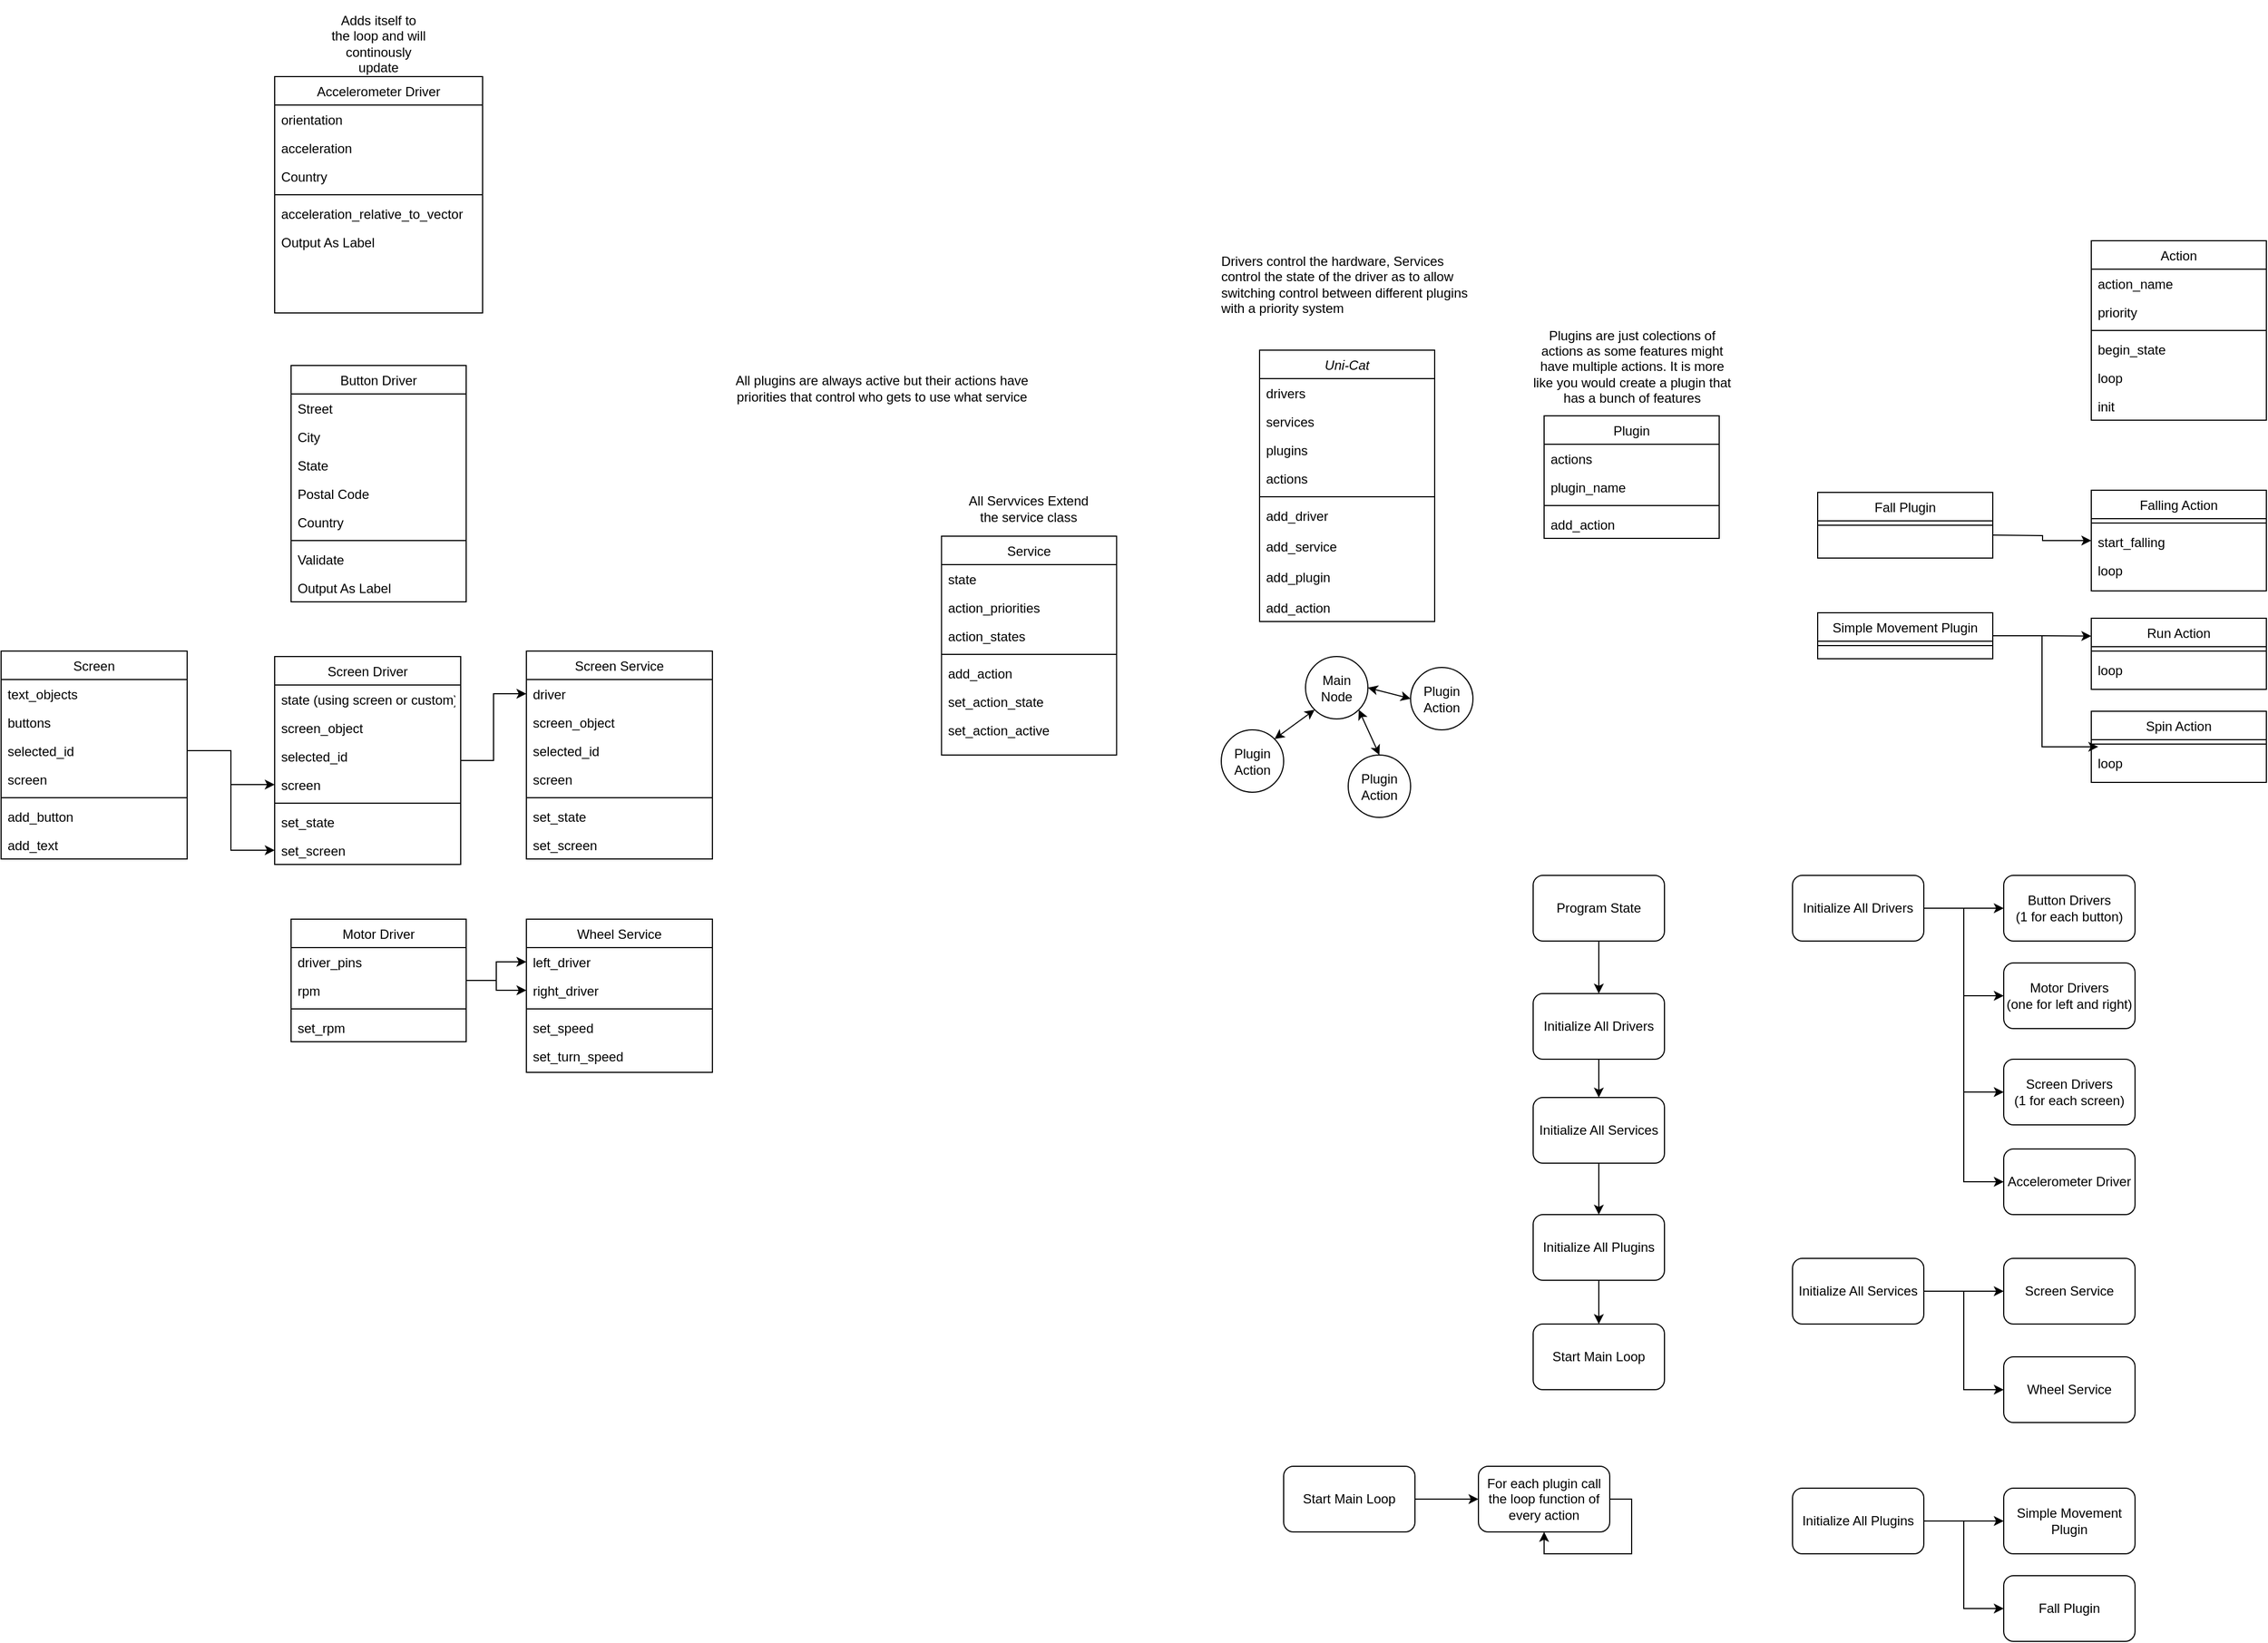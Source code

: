 <mxfile version="26.0.16">
  <diagram id="C5RBs43oDa-KdzZeNtuy" name="Page-1">
    <mxGraphModel dx="2567" dy="1709" grid="1" gridSize="10" guides="1" tooltips="1" connect="1" arrows="1" fold="1" page="1" pageScale="1" pageWidth="827" pageHeight="1169" math="0" shadow="0">
      <root>
        <mxCell id="WIyWlLk6GJQsqaUBKTNV-0" />
        <mxCell id="WIyWlLk6GJQsqaUBKTNV-1" parent="WIyWlLk6GJQsqaUBKTNV-0" />
        <mxCell id="zkfFHV4jXpPFQw0GAbJ--0" value="Uni-Cat" style="swimlane;fontStyle=2;align=center;verticalAlign=top;childLayout=stackLayout;horizontal=1;startSize=26;horizontalStack=0;resizeParent=1;resizeLast=0;collapsible=1;marginBottom=0;rounded=0;shadow=0;strokeWidth=1;" parent="WIyWlLk6GJQsqaUBKTNV-1" vertex="1">
          <mxGeometry x="220" y="120" width="160" height="248" as="geometry">
            <mxRectangle x="230" y="140" width="160" height="26" as="alternateBounds" />
          </mxGeometry>
        </mxCell>
        <mxCell id="zkfFHV4jXpPFQw0GAbJ--1" value="drivers" style="text;align=left;verticalAlign=top;spacingLeft=4;spacingRight=4;overflow=hidden;rotatable=0;points=[[0,0.5],[1,0.5]];portConstraint=eastwest;" parent="zkfFHV4jXpPFQw0GAbJ--0" vertex="1">
          <mxGeometry y="26" width="160" height="26" as="geometry" />
        </mxCell>
        <mxCell id="zkfFHV4jXpPFQw0GAbJ--2" value="services" style="text;align=left;verticalAlign=top;spacingLeft=4;spacingRight=4;overflow=hidden;rotatable=0;points=[[0,0.5],[1,0.5]];portConstraint=eastwest;rounded=0;shadow=0;html=0;" parent="zkfFHV4jXpPFQw0GAbJ--0" vertex="1">
          <mxGeometry y="52" width="160" height="26" as="geometry" />
        </mxCell>
        <mxCell id="zkfFHV4jXpPFQw0GAbJ--3" value="plugins" style="text;align=left;verticalAlign=top;spacingLeft=4;spacingRight=4;overflow=hidden;rotatable=0;points=[[0,0.5],[1,0.5]];portConstraint=eastwest;rounded=0;shadow=0;html=0;" parent="zkfFHV4jXpPFQw0GAbJ--0" vertex="1">
          <mxGeometry y="78" width="160" height="26" as="geometry" />
        </mxCell>
        <mxCell id="zBxT6otSpAJAWcywRwAS-45" value="actions" style="text;align=left;verticalAlign=top;spacingLeft=4;spacingRight=4;overflow=hidden;rotatable=0;points=[[0,0.5],[1,0.5]];portConstraint=eastwest;rounded=0;shadow=0;html=0;" vertex="1" parent="zkfFHV4jXpPFQw0GAbJ--0">
          <mxGeometry y="104" width="160" height="26" as="geometry" />
        </mxCell>
        <mxCell id="zkfFHV4jXpPFQw0GAbJ--4" value="" style="line;html=1;strokeWidth=1;align=left;verticalAlign=middle;spacingTop=-1;spacingLeft=3;spacingRight=3;rotatable=0;labelPosition=right;points=[];portConstraint=eastwest;" parent="zkfFHV4jXpPFQw0GAbJ--0" vertex="1">
          <mxGeometry y="130" width="160" height="8" as="geometry" />
        </mxCell>
        <mxCell id="zkfFHV4jXpPFQw0GAbJ--5" value="add_driver" style="text;align=left;verticalAlign=top;spacingLeft=4;spacingRight=4;overflow=hidden;rotatable=0;points=[[0,0.5],[1,0.5]];portConstraint=eastwest;" parent="zkfFHV4jXpPFQw0GAbJ--0" vertex="1">
          <mxGeometry y="138" width="160" height="28" as="geometry" />
        </mxCell>
        <mxCell id="Tneyb9ILqxEZpvxkOjh5-0" value="add_service" style="text;align=left;verticalAlign=top;spacingLeft=4;spacingRight=4;overflow=hidden;rotatable=0;points=[[0,0.5],[1,0.5]];portConstraint=eastwest;" parent="zkfFHV4jXpPFQw0GAbJ--0" vertex="1">
          <mxGeometry y="166" width="160" height="28" as="geometry" />
        </mxCell>
        <mxCell id="Tneyb9ILqxEZpvxkOjh5-1" value="add_plugin" style="text;align=left;verticalAlign=top;spacingLeft=4;spacingRight=4;overflow=hidden;rotatable=0;points=[[0,0.5],[1,0.5]];portConstraint=eastwest;" parent="zkfFHV4jXpPFQw0GAbJ--0" vertex="1">
          <mxGeometry y="194" width="160" height="28" as="geometry" />
        </mxCell>
        <mxCell id="zBxT6otSpAJAWcywRwAS-44" value="add_action" style="text;align=left;verticalAlign=top;spacingLeft=4;spacingRight=4;overflow=hidden;rotatable=0;points=[[0,0.5],[1,0.5]];portConstraint=eastwest;rounded=0;shadow=0;html=0;" vertex="1" parent="zkfFHV4jXpPFQw0GAbJ--0">
          <mxGeometry y="222" width="160" height="26" as="geometry" />
        </mxCell>
        <mxCell id="zkfFHV4jXpPFQw0GAbJ--17" value="Service" style="swimlane;fontStyle=0;align=center;verticalAlign=top;childLayout=stackLayout;horizontal=1;startSize=26;horizontalStack=0;resizeParent=1;resizeLast=0;collapsible=1;marginBottom=0;rounded=0;shadow=0;strokeWidth=1;" parent="WIyWlLk6GJQsqaUBKTNV-1" vertex="1">
          <mxGeometry x="-70.67" y="290" width="160" height="200" as="geometry">
            <mxRectangle x="508" y="120" width="160" height="26" as="alternateBounds" />
          </mxGeometry>
        </mxCell>
        <mxCell id="zkfFHV4jXpPFQw0GAbJ--18" value="state" style="text;align=left;verticalAlign=top;spacingLeft=4;spacingRight=4;overflow=hidden;rotatable=0;points=[[0,0.5],[1,0.5]];portConstraint=eastwest;" parent="zkfFHV4jXpPFQw0GAbJ--17" vertex="1">
          <mxGeometry y="26" width="160" height="26" as="geometry" />
        </mxCell>
        <mxCell id="zkfFHV4jXpPFQw0GAbJ--19" value="action_priorities" style="text;align=left;verticalAlign=top;spacingLeft=4;spacingRight=4;overflow=hidden;rotatable=0;points=[[0,0.5],[1,0.5]];portConstraint=eastwest;rounded=0;shadow=0;html=0;" parent="zkfFHV4jXpPFQw0GAbJ--17" vertex="1">
          <mxGeometry y="52" width="160" height="26" as="geometry" />
        </mxCell>
        <mxCell id="zkfFHV4jXpPFQw0GAbJ--20" value="action_states" style="text;align=left;verticalAlign=top;spacingLeft=4;spacingRight=4;overflow=hidden;rotatable=0;points=[[0,0.5],[1,0.5]];portConstraint=eastwest;rounded=0;shadow=0;html=0;" parent="zkfFHV4jXpPFQw0GAbJ--17" vertex="1">
          <mxGeometry y="78" width="160" height="26" as="geometry" />
        </mxCell>
        <mxCell id="zkfFHV4jXpPFQw0GAbJ--23" value="" style="line;html=1;strokeWidth=1;align=left;verticalAlign=middle;spacingTop=-1;spacingLeft=3;spacingRight=3;rotatable=0;labelPosition=right;points=[];portConstraint=eastwest;" parent="zkfFHV4jXpPFQw0GAbJ--17" vertex="1">
          <mxGeometry y="104" width="160" height="8" as="geometry" />
        </mxCell>
        <mxCell id="zkfFHV4jXpPFQw0GAbJ--24" value="add_action" style="text;align=left;verticalAlign=top;spacingLeft=4;spacingRight=4;overflow=hidden;rotatable=0;points=[[0,0.5],[1,0.5]];portConstraint=eastwest;" parent="zkfFHV4jXpPFQw0GAbJ--17" vertex="1">
          <mxGeometry y="112" width="160" height="26" as="geometry" />
        </mxCell>
        <mxCell id="zkfFHV4jXpPFQw0GAbJ--25" value="set_action_state" style="text;align=left;verticalAlign=top;spacingLeft=4;spacingRight=4;overflow=hidden;rotatable=0;points=[[0,0.5],[1,0.5]];portConstraint=eastwest;" parent="zkfFHV4jXpPFQw0GAbJ--17" vertex="1">
          <mxGeometry y="138" width="160" height="26" as="geometry" />
        </mxCell>
        <mxCell id="Tneyb9ILqxEZpvxkOjh5-11" value="set_action_active" style="text;align=left;verticalAlign=top;spacingLeft=4;spacingRight=4;overflow=hidden;rotatable=0;points=[[0,0.5],[1,0.5]];portConstraint=eastwest;" parent="zkfFHV4jXpPFQw0GAbJ--17" vertex="1">
          <mxGeometry y="164" width="160" height="26" as="geometry" />
        </mxCell>
        <mxCell id="Tneyb9ILqxEZpvxkOjh5-2" value="Button Driver" style="swimlane;fontStyle=0;align=center;verticalAlign=top;childLayout=stackLayout;horizontal=1;startSize=26;horizontalStack=0;resizeParent=1;resizeLast=0;collapsible=1;marginBottom=0;rounded=0;shadow=0;strokeWidth=1;" parent="WIyWlLk6GJQsqaUBKTNV-1" vertex="1">
          <mxGeometry x="-665" y="134" width="160" height="216" as="geometry">
            <mxRectangle x="508" y="120" width="160" height="26" as="alternateBounds" />
          </mxGeometry>
        </mxCell>
        <mxCell id="Tneyb9ILqxEZpvxkOjh5-3" value="Street" style="text;align=left;verticalAlign=top;spacingLeft=4;spacingRight=4;overflow=hidden;rotatable=0;points=[[0,0.5],[1,0.5]];portConstraint=eastwest;" parent="Tneyb9ILqxEZpvxkOjh5-2" vertex="1">
          <mxGeometry y="26" width="160" height="26" as="geometry" />
        </mxCell>
        <mxCell id="Tneyb9ILqxEZpvxkOjh5-4" value="City" style="text;align=left;verticalAlign=top;spacingLeft=4;spacingRight=4;overflow=hidden;rotatable=0;points=[[0,0.5],[1,0.5]];portConstraint=eastwest;rounded=0;shadow=0;html=0;" parent="Tneyb9ILqxEZpvxkOjh5-2" vertex="1">
          <mxGeometry y="52" width="160" height="26" as="geometry" />
        </mxCell>
        <mxCell id="Tneyb9ILqxEZpvxkOjh5-5" value="State" style="text;align=left;verticalAlign=top;spacingLeft=4;spacingRight=4;overflow=hidden;rotatable=0;points=[[0,0.5],[1,0.5]];portConstraint=eastwest;rounded=0;shadow=0;html=0;" parent="Tneyb9ILqxEZpvxkOjh5-2" vertex="1">
          <mxGeometry y="78" width="160" height="26" as="geometry" />
        </mxCell>
        <mxCell id="Tneyb9ILqxEZpvxkOjh5-6" value="Postal Code" style="text;align=left;verticalAlign=top;spacingLeft=4;spacingRight=4;overflow=hidden;rotatable=0;points=[[0,0.5],[1,0.5]];portConstraint=eastwest;rounded=0;shadow=0;html=0;" parent="Tneyb9ILqxEZpvxkOjh5-2" vertex="1">
          <mxGeometry y="104" width="160" height="26" as="geometry" />
        </mxCell>
        <mxCell id="Tneyb9ILqxEZpvxkOjh5-7" value="Country" style="text;align=left;verticalAlign=top;spacingLeft=4;spacingRight=4;overflow=hidden;rotatable=0;points=[[0,0.5],[1,0.5]];portConstraint=eastwest;rounded=0;shadow=0;html=0;" parent="Tneyb9ILqxEZpvxkOjh5-2" vertex="1">
          <mxGeometry y="130" width="160" height="26" as="geometry" />
        </mxCell>
        <mxCell id="Tneyb9ILqxEZpvxkOjh5-8" value="" style="line;html=1;strokeWidth=1;align=left;verticalAlign=middle;spacingTop=-1;spacingLeft=3;spacingRight=3;rotatable=0;labelPosition=right;points=[];portConstraint=eastwest;" parent="Tneyb9ILqxEZpvxkOjh5-2" vertex="1">
          <mxGeometry y="156" width="160" height="8" as="geometry" />
        </mxCell>
        <mxCell id="Tneyb9ILqxEZpvxkOjh5-9" value="Validate" style="text;align=left;verticalAlign=top;spacingLeft=4;spacingRight=4;overflow=hidden;rotatable=0;points=[[0,0.5],[1,0.5]];portConstraint=eastwest;" parent="Tneyb9ILqxEZpvxkOjh5-2" vertex="1">
          <mxGeometry y="164" width="160" height="26" as="geometry" />
        </mxCell>
        <mxCell id="Tneyb9ILqxEZpvxkOjh5-10" value="Output As Label" style="text;align=left;verticalAlign=top;spacingLeft=4;spacingRight=4;overflow=hidden;rotatable=0;points=[[0,0.5],[1,0.5]];portConstraint=eastwest;" parent="Tneyb9ILqxEZpvxkOjh5-2" vertex="1">
          <mxGeometry y="190" width="160" height="26" as="geometry" />
        </mxCell>
        <mxCell id="Tneyb9ILqxEZpvxkOjh5-97" style="edgeStyle=orthogonalEdgeStyle;rounded=0;orthogonalLoop=1;jettySize=auto;html=1;exitX=1;exitY=0.5;exitDx=0;exitDy=0;entryX=0;entryY=0.5;entryDx=0;entryDy=0;" parent="WIyWlLk6GJQsqaUBKTNV-1" source="Tneyb9ILqxEZpvxkOjh5-12" target="Tneyb9ILqxEZpvxkOjh5-39" edge="1">
          <mxGeometry relative="1" as="geometry" />
        </mxCell>
        <mxCell id="Tneyb9ILqxEZpvxkOjh5-12" value="Screen Driver" style="swimlane;fontStyle=0;align=center;verticalAlign=top;childLayout=stackLayout;horizontal=1;startSize=26;horizontalStack=0;resizeParent=1;resizeLast=0;collapsible=1;marginBottom=0;rounded=0;shadow=0;strokeWidth=1;" parent="WIyWlLk6GJQsqaUBKTNV-1" vertex="1">
          <mxGeometry x="-680" y="400" width="170" height="190" as="geometry">
            <mxRectangle x="508" y="120" width="160" height="26" as="alternateBounds" />
          </mxGeometry>
        </mxCell>
        <mxCell id="Tneyb9ILqxEZpvxkOjh5-13" value="state (using screen or custom)" style="text;align=left;verticalAlign=top;spacingLeft=4;spacingRight=4;overflow=hidden;rotatable=0;points=[[0,0.5],[1,0.5]];portConstraint=eastwest;" parent="Tneyb9ILqxEZpvxkOjh5-12" vertex="1">
          <mxGeometry y="26" width="170" height="26" as="geometry" />
        </mxCell>
        <mxCell id="Tneyb9ILqxEZpvxkOjh5-14" value="screen_object" style="text;align=left;verticalAlign=top;spacingLeft=4;spacingRight=4;overflow=hidden;rotatable=0;points=[[0,0.5],[1,0.5]];portConstraint=eastwest;rounded=0;shadow=0;html=0;" parent="Tneyb9ILqxEZpvxkOjh5-12" vertex="1">
          <mxGeometry y="52" width="170" height="26" as="geometry" />
        </mxCell>
        <mxCell id="Tneyb9ILqxEZpvxkOjh5-15" value="selected_id" style="text;align=left;verticalAlign=top;spacingLeft=4;spacingRight=4;overflow=hidden;rotatable=0;points=[[0,0.5],[1,0.5]];portConstraint=eastwest;rounded=0;shadow=0;html=0;" parent="Tneyb9ILqxEZpvxkOjh5-12" vertex="1">
          <mxGeometry y="78" width="170" height="26" as="geometry" />
        </mxCell>
        <mxCell id="Tneyb9ILqxEZpvxkOjh5-25" value="screen" style="text;align=left;verticalAlign=top;spacingLeft=4;spacingRight=4;overflow=hidden;rotatable=0;points=[[0,0.5],[1,0.5]];portConstraint=eastwest;rounded=0;shadow=0;html=0;" parent="Tneyb9ILqxEZpvxkOjh5-12" vertex="1">
          <mxGeometry y="104" width="170" height="26" as="geometry" />
        </mxCell>
        <mxCell id="Tneyb9ILqxEZpvxkOjh5-18" value="" style="line;html=1;strokeWidth=1;align=left;verticalAlign=middle;spacingTop=-1;spacingLeft=3;spacingRight=3;rotatable=0;labelPosition=right;points=[];portConstraint=eastwest;" parent="Tneyb9ILqxEZpvxkOjh5-12" vertex="1">
          <mxGeometry y="130" width="170" height="8" as="geometry" />
        </mxCell>
        <mxCell id="Tneyb9ILqxEZpvxkOjh5-19" value="set_state" style="text;align=left;verticalAlign=top;spacingLeft=4;spacingRight=4;overflow=hidden;rotatable=0;points=[[0,0.5],[1,0.5]];portConstraint=eastwest;" parent="Tneyb9ILqxEZpvxkOjh5-12" vertex="1">
          <mxGeometry y="138" width="170" height="26" as="geometry" />
        </mxCell>
        <mxCell id="Tneyb9ILqxEZpvxkOjh5-20" value="set_screen" style="text;align=left;verticalAlign=top;spacingLeft=4;spacingRight=4;overflow=hidden;rotatable=0;points=[[0,0.5],[1,0.5]];portConstraint=eastwest;" parent="Tneyb9ILqxEZpvxkOjh5-12" vertex="1">
          <mxGeometry y="164" width="170" height="26" as="geometry" />
        </mxCell>
        <mxCell id="Tneyb9ILqxEZpvxkOjh5-21" value="Drivers control the hardware, Services control the state of the driver as to allow switching control between different plugins with a priority system" style="text;html=1;align=left;verticalAlign=middle;whiteSpace=wrap;rounded=0;" parent="WIyWlLk6GJQsqaUBKTNV-1" vertex="1">
          <mxGeometry x="183" y="20" width="230" height="80" as="geometry" />
        </mxCell>
        <mxCell id="Tneyb9ILqxEZpvxkOjh5-27" value="Screen" style="swimlane;fontStyle=0;align=center;verticalAlign=top;childLayout=stackLayout;horizontal=1;startSize=26;horizontalStack=0;resizeParent=1;resizeLast=0;collapsible=1;marginBottom=0;rounded=0;shadow=0;strokeWidth=1;" parent="WIyWlLk6GJQsqaUBKTNV-1" vertex="1">
          <mxGeometry x="-930" y="395" width="170" height="190" as="geometry">
            <mxRectangle x="508" y="120" width="160" height="26" as="alternateBounds" />
          </mxGeometry>
        </mxCell>
        <mxCell id="Tneyb9ILqxEZpvxkOjh5-28" value="text_objects" style="text;align=left;verticalAlign=top;spacingLeft=4;spacingRight=4;overflow=hidden;rotatable=0;points=[[0,0.5],[1,0.5]];portConstraint=eastwest;" parent="Tneyb9ILqxEZpvxkOjh5-27" vertex="1">
          <mxGeometry y="26" width="170" height="26" as="geometry" />
        </mxCell>
        <mxCell id="Tneyb9ILqxEZpvxkOjh5-29" value="buttons" style="text;align=left;verticalAlign=top;spacingLeft=4;spacingRight=4;overflow=hidden;rotatable=0;points=[[0,0.5],[1,0.5]];portConstraint=eastwest;rounded=0;shadow=0;html=0;" parent="Tneyb9ILqxEZpvxkOjh5-27" vertex="1">
          <mxGeometry y="52" width="170" height="26" as="geometry" />
        </mxCell>
        <mxCell id="Tneyb9ILqxEZpvxkOjh5-30" value="selected_id" style="text;align=left;verticalAlign=top;spacingLeft=4;spacingRight=4;overflow=hidden;rotatable=0;points=[[0,0.5],[1,0.5]];portConstraint=eastwest;rounded=0;shadow=0;html=0;" parent="Tneyb9ILqxEZpvxkOjh5-27" vertex="1">
          <mxGeometry y="78" width="170" height="26" as="geometry" />
        </mxCell>
        <mxCell id="Tneyb9ILqxEZpvxkOjh5-31" value="screen" style="text;align=left;verticalAlign=top;spacingLeft=4;spacingRight=4;overflow=hidden;rotatable=0;points=[[0,0.5],[1,0.5]];portConstraint=eastwest;rounded=0;shadow=0;html=0;" parent="Tneyb9ILqxEZpvxkOjh5-27" vertex="1">
          <mxGeometry y="104" width="170" height="26" as="geometry" />
        </mxCell>
        <mxCell id="Tneyb9ILqxEZpvxkOjh5-32" value="" style="line;html=1;strokeWidth=1;align=left;verticalAlign=middle;spacingTop=-1;spacingLeft=3;spacingRight=3;rotatable=0;labelPosition=right;points=[];portConstraint=eastwest;" parent="Tneyb9ILqxEZpvxkOjh5-27" vertex="1">
          <mxGeometry y="130" width="170" height="8" as="geometry" />
        </mxCell>
        <mxCell id="Tneyb9ILqxEZpvxkOjh5-33" value="add_button" style="text;align=left;verticalAlign=top;spacingLeft=4;spacingRight=4;overflow=hidden;rotatable=0;points=[[0,0.5],[1,0.5]];portConstraint=eastwest;" parent="Tneyb9ILqxEZpvxkOjh5-27" vertex="1">
          <mxGeometry y="138" width="170" height="26" as="geometry" />
        </mxCell>
        <mxCell id="Tneyb9ILqxEZpvxkOjh5-34" value="add_text" style="text;align=left;verticalAlign=top;spacingLeft=4;spacingRight=4;overflow=hidden;rotatable=0;points=[[0,0.5],[1,0.5]];portConstraint=eastwest;" parent="Tneyb9ILqxEZpvxkOjh5-27" vertex="1">
          <mxGeometry y="164" width="170" height="26" as="geometry" />
        </mxCell>
        <mxCell id="Tneyb9ILqxEZpvxkOjh5-35" style="edgeStyle=orthogonalEdgeStyle;rounded=0;orthogonalLoop=1;jettySize=auto;html=1;exitX=1;exitY=0.5;exitDx=0;exitDy=0;entryX=0;entryY=0.5;entryDx=0;entryDy=0;" parent="WIyWlLk6GJQsqaUBKTNV-1" source="Tneyb9ILqxEZpvxkOjh5-30" target="Tneyb9ILqxEZpvxkOjh5-25" edge="1">
          <mxGeometry relative="1" as="geometry" />
        </mxCell>
        <mxCell id="Tneyb9ILqxEZpvxkOjh5-36" style="edgeStyle=orthogonalEdgeStyle;rounded=0;orthogonalLoop=1;jettySize=auto;html=1;exitX=1;exitY=0.5;exitDx=0;exitDy=0;entryX=0;entryY=0.5;entryDx=0;entryDy=0;" parent="WIyWlLk6GJQsqaUBKTNV-1" source="Tneyb9ILqxEZpvxkOjh5-30" target="Tneyb9ILqxEZpvxkOjh5-20" edge="1">
          <mxGeometry relative="1" as="geometry" />
        </mxCell>
        <mxCell id="Tneyb9ILqxEZpvxkOjh5-38" value="Screen Service" style="swimlane;fontStyle=0;align=center;verticalAlign=top;childLayout=stackLayout;horizontal=1;startSize=26;horizontalStack=0;resizeParent=1;resizeLast=0;collapsible=1;marginBottom=0;rounded=0;shadow=0;strokeWidth=1;" parent="WIyWlLk6GJQsqaUBKTNV-1" vertex="1">
          <mxGeometry x="-450" y="395" width="170" height="190" as="geometry">
            <mxRectangle x="508" y="120" width="160" height="26" as="alternateBounds" />
          </mxGeometry>
        </mxCell>
        <mxCell id="Tneyb9ILqxEZpvxkOjh5-39" value="driver" style="text;align=left;verticalAlign=top;spacingLeft=4;spacingRight=4;overflow=hidden;rotatable=0;points=[[0,0.5],[1,0.5]];portConstraint=eastwest;" parent="Tneyb9ILqxEZpvxkOjh5-38" vertex="1">
          <mxGeometry y="26" width="170" height="26" as="geometry" />
        </mxCell>
        <mxCell id="Tneyb9ILqxEZpvxkOjh5-40" value="screen_object" style="text;align=left;verticalAlign=top;spacingLeft=4;spacingRight=4;overflow=hidden;rotatable=0;points=[[0,0.5],[1,0.5]];portConstraint=eastwest;rounded=0;shadow=0;html=0;" parent="Tneyb9ILqxEZpvxkOjh5-38" vertex="1">
          <mxGeometry y="52" width="170" height="26" as="geometry" />
        </mxCell>
        <mxCell id="Tneyb9ILqxEZpvxkOjh5-41" value="selected_id" style="text;align=left;verticalAlign=top;spacingLeft=4;spacingRight=4;overflow=hidden;rotatable=0;points=[[0,0.5],[1,0.5]];portConstraint=eastwest;rounded=0;shadow=0;html=0;" parent="Tneyb9ILqxEZpvxkOjh5-38" vertex="1">
          <mxGeometry y="78" width="170" height="26" as="geometry" />
        </mxCell>
        <mxCell id="Tneyb9ILqxEZpvxkOjh5-42" value="screen" style="text;align=left;verticalAlign=top;spacingLeft=4;spacingRight=4;overflow=hidden;rotatable=0;points=[[0,0.5],[1,0.5]];portConstraint=eastwest;rounded=0;shadow=0;html=0;" parent="Tneyb9ILqxEZpvxkOjh5-38" vertex="1">
          <mxGeometry y="104" width="170" height="26" as="geometry" />
        </mxCell>
        <mxCell id="Tneyb9ILqxEZpvxkOjh5-43" value="" style="line;html=1;strokeWidth=1;align=left;verticalAlign=middle;spacingTop=-1;spacingLeft=3;spacingRight=3;rotatable=0;labelPosition=right;points=[];portConstraint=eastwest;" parent="Tneyb9ILqxEZpvxkOjh5-38" vertex="1">
          <mxGeometry y="130" width="170" height="8" as="geometry" />
        </mxCell>
        <mxCell id="Tneyb9ILqxEZpvxkOjh5-44" value="set_state" style="text;align=left;verticalAlign=top;spacingLeft=4;spacingRight=4;overflow=hidden;rotatable=0;points=[[0,0.5],[1,0.5]];portConstraint=eastwest;" parent="Tneyb9ILqxEZpvxkOjh5-38" vertex="1">
          <mxGeometry y="138" width="170" height="26" as="geometry" />
        </mxCell>
        <mxCell id="Tneyb9ILqxEZpvxkOjh5-45" value="set_screen" style="text;align=left;verticalAlign=top;spacingLeft=4;spacingRight=4;overflow=hidden;rotatable=0;points=[[0,0.5],[1,0.5]];portConstraint=eastwest;" parent="Tneyb9ILqxEZpvxkOjh5-38" vertex="1">
          <mxGeometry y="164" width="170" height="26" as="geometry" />
        </mxCell>
        <mxCell id="Tneyb9ILqxEZpvxkOjh5-51" value="All plugins are always active but their actions have priorities that control who gets to use what service" style="text;html=1;align=center;verticalAlign=middle;whiteSpace=wrap;rounded=0;" parent="WIyWlLk6GJQsqaUBKTNV-1" vertex="1">
          <mxGeometry x="-270" y="140" width="290" height="30" as="geometry" />
        </mxCell>
        <mxCell id="Tneyb9ILqxEZpvxkOjh5-61" value="Accelerometer Driver" style="swimlane;fontStyle=0;align=center;verticalAlign=top;childLayout=stackLayout;horizontal=1;startSize=26;horizontalStack=0;resizeParent=1;resizeLast=0;collapsible=1;marginBottom=0;rounded=0;shadow=0;strokeWidth=1;" parent="WIyWlLk6GJQsqaUBKTNV-1" vertex="1">
          <mxGeometry x="-680" y="-130" width="190" height="216" as="geometry">
            <mxRectangle x="508" y="120" width="160" height="26" as="alternateBounds" />
          </mxGeometry>
        </mxCell>
        <mxCell id="Tneyb9ILqxEZpvxkOjh5-62" value="orientation" style="text;align=left;verticalAlign=top;spacingLeft=4;spacingRight=4;overflow=hidden;rotatable=0;points=[[0,0.5],[1,0.5]];portConstraint=eastwest;" parent="Tneyb9ILqxEZpvxkOjh5-61" vertex="1">
          <mxGeometry y="26" width="190" height="26" as="geometry" />
        </mxCell>
        <mxCell id="Tneyb9ILqxEZpvxkOjh5-63" value="acceleration" style="text;align=left;verticalAlign=top;spacingLeft=4;spacingRight=4;overflow=hidden;rotatable=0;points=[[0,0.5],[1,0.5]];portConstraint=eastwest;rounded=0;shadow=0;html=0;" parent="Tneyb9ILqxEZpvxkOjh5-61" vertex="1">
          <mxGeometry y="52" width="190" height="26" as="geometry" />
        </mxCell>
        <mxCell id="Tneyb9ILqxEZpvxkOjh5-66" value="Country" style="text;align=left;verticalAlign=top;spacingLeft=4;spacingRight=4;overflow=hidden;rotatable=0;points=[[0,0.5],[1,0.5]];portConstraint=eastwest;rounded=0;shadow=0;html=0;" parent="Tneyb9ILqxEZpvxkOjh5-61" vertex="1">
          <mxGeometry y="78" width="190" height="26" as="geometry" />
        </mxCell>
        <mxCell id="Tneyb9ILqxEZpvxkOjh5-67" value="" style="line;html=1;strokeWidth=1;align=left;verticalAlign=middle;spacingTop=-1;spacingLeft=3;spacingRight=3;rotatable=0;labelPosition=right;points=[];portConstraint=eastwest;" parent="Tneyb9ILqxEZpvxkOjh5-61" vertex="1">
          <mxGeometry y="104" width="190" height="8" as="geometry" />
        </mxCell>
        <mxCell id="Tneyb9ILqxEZpvxkOjh5-68" value="acceleration_relative_to_vector" style="text;align=left;verticalAlign=top;spacingLeft=4;spacingRight=4;overflow=hidden;rotatable=0;points=[[0,0.5],[1,0.5]];portConstraint=eastwest;" parent="Tneyb9ILqxEZpvxkOjh5-61" vertex="1">
          <mxGeometry y="112" width="190" height="26" as="geometry" />
        </mxCell>
        <mxCell id="Tneyb9ILqxEZpvxkOjh5-69" value="Output As Label" style="text;align=left;verticalAlign=top;spacingLeft=4;spacingRight=4;overflow=hidden;rotatable=0;points=[[0,0.5],[1,0.5]];portConstraint=eastwest;" parent="Tneyb9ILqxEZpvxkOjh5-61" vertex="1">
          <mxGeometry y="138" width="190" height="26" as="geometry" />
        </mxCell>
        <mxCell id="Tneyb9ILqxEZpvxkOjh5-70" value="Adds itself to the loop and will continously update" style="text;html=1;align=center;verticalAlign=middle;whiteSpace=wrap;rounded=0;" parent="WIyWlLk6GJQsqaUBKTNV-1" vertex="1">
          <mxGeometry x="-630" y="-200" width="90" height="80" as="geometry" />
        </mxCell>
        <mxCell id="Tneyb9ILqxEZpvxkOjh5-81" value="Main Node" style="ellipse;whiteSpace=wrap;html=1;aspect=fixed;" parent="WIyWlLk6GJQsqaUBKTNV-1" vertex="1">
          <mxGeometry x="262.0" y="400" width="57" height="57" as="geometry" />
        </mxCell>
        <mxCell id="Tneyb9ILqxEZpvxkOjh5-83" value="Plugin Action" style="ellipse;whiteSpace=wrap;html=1;aspect=fixed;" parent="WIyWlLk6GJQsqaUBKTNV-1" vertex="1">
          <mxGeometry x="358.0" y="410" width="57" height="57" as="geometry" />
        </mxCell>
        <mxCell id="Tneyb9ILqxEZpvxkOjh5-84" value="Plugin Action" style="ellipse;whiteSpace=wrap;html=1;aspect=fixed;" parent="WIyWlLk6GJQsqaUBKTNV-1" vertex="1">
          <mxGeometry x="301.0" y="490" width="57" height="57" as="geometry" />
        </mxCell>
        <mxCell id="Tneyb9ILqxEZpvxkOjh5-85" value="Plugin Action" style="ellipse;whiteSpace=wrap;html=1;aspect=fixed;" parent="WIyWlLk6GJQsqaUBKTNV-1" vertex="1">
          <mxGeometry x="185.0" y="467" width="57" height="57" as="geometry" />
        </mxCell>
        <mxCell id="Tneyb9ILqxEZpvxkOjh5-86" value="" style="endArrow=classic;startArrow=classic;html=1;rounded=0;exitX=1;exitY=0;exitDx=0;exitDy=0;entryX=0;entryY=1;entryDx=0;entryDy=0;" parent="WIyWlLk6GJQsqaUBKTNV-1" source="Tneyb9ILqxEZpvxkOjh5-85" target="Tneyb9ILqxEZpvxkOjh5-81" edge="1">
          <mxGeometry width="50" height="50" relative="1" as="geometry">
            <mxPoint x="325.0" y="190" as="sourcePoint" />
            <mxPoint x="375.0" y="140" as="targetPoint" />
          </mxGeometry>
        </mxCell>
        <mxCell id="Tneyb9ILqxEZpvxkOjh5-87" value="" style="endArrow=classic;startArrow=classic;html=1;rounded=0;exitX=0.5;exitY=0;exitDx=0;exitDy=0;entryX=1;entryY=1;entryDx=0;entryDy=0;" parent="WIyWlLk6GJQsqaUBKTNV-1" source="Tneyb9ILqxEZpvxkOjh5-84" target="Tneyb9ILqxEZpvxkOjh5-81" edge="1">
          <mxGeometry width="50" height="50" relative="1" as="geometry">
            <mxPoint x="244.0" y="435" as="sourcePoint" />
            <mxPoint x="280.0" y="409" as="targetPoint" />
          </mxGeometry>
        </mxCell>
        <mxCell id="Tneyb9ILqxEZpvxkOjh5-88" value="" style="endArrow=classic;startArrow=classic;html=1;rounded=0;exitX=0;exitY=0.5;exitDx=0;exitDy=0;entryX=1;entryY=0.5;entryDx=0;entryDy=0;" parent="WIyWlLk6GJQsqaUBKTNV-1" source="Tneyb9ILqxEZpvxkOjh5-83" target="Tneyb9ILqxEZpvxkOjh5-81" edge="1">
          <mxGeometry width="50" height="50" relative="1" as="geometry">
            <mxPoint x="339.0" y="450" as="sourcePoint" />
            <mxPoint x="321.0" y="409" as="targetPoint" />
          </mxGeometry>
        </mxCell>
        <mxCell id="Tneyb9ILqxEZpvxkOjh5-89" value="Plugin" style="swimlane;fontStyle=0;align=center;verticalAlign=top;childLayout=stackLayout;horizontal=1;startSize=26;horizontalStack=0;resizeParent=1;resizeLast=0;collapsible=1;marginBottom=0;rounded=0;shadow=0;strokeWidth=1;" parent="WIyWlLk6GJQsqaUBKTNV-1" vertex="1">
          <mxGeometry x="480" y="180" width="160" height="112" as="geometry">
            <mxRectangle x="508" y="120" width="160" height="26" as="alternateBounds" />
          </mxGeometry>
        </mxCell>
        <mxCell id="Tneyb9ILqxEZpvxkOjh5-90" value="actions" style="text;align=left;verticalAlign=top;spacingLeft=4;spacingRight=4;overflow=hidden;rotatable=0;points=[[0,0.5],[1,0.5]];portConstraint=eastwest;" parent="Tneyb9ILqxEZpvxkOjh5-89" vertex="1">
          <mxGeometry y="26" width="160" height="26" as="geometry" />
        </mxCell>
        <mxCell id="zBxT6otSpAJAWcywRwAS-21" value="plugin_name" style="text;align=left;verticalAlign=top;spacingLeft=4;spacingRight=4;overflow=hidden;rotatable=0;points=[[0,0.5],[1,0.5]];portConstraint=eastwest;" vertex="1" parent="Tneyb9ILqxEZpvxkOjh5-89">
          <mxGeometry y="52" width="160" height="26" as="geometry" />
        </mxCell>
        <mxCell id="Tneyb9ILqxEZpvxkOjh5-93" value="" style="line;html=1;strokeWidth=1;align=left;verticalAlign=middle;spacingTop=-1;spacingLeft=3;spacingRight=3;rotatable=0;labelPosition=right;points=[];portConstraint=eastwest;" parent="Tneyb9ILqxEZpvxkOjh5-89" vertex="1">
          <mxGeometry y="78" width="160" height="8" as="geometry" />
        </mxCell>
        <mxCell id="Tneyb9ILqxEZpvxkOjh5-94" value="add_action" style="text;align=left;verticalAlign=top;spacingLeft=4;spacingRight=4;overflow=hidden;rotatable=0;points=[[0,0.5],[1,0.5]];portConstraint=eastwest;" parent="Tneyb9ILqxEZpvxkOjh5-89" vertex="1">
          <mxGeometry y="86" width="160" height="26" as="geometry" />
        </mxCell>
        <mxCell id="zBxT6otSpAJAWcywRwAS-18" style="edgeStyle=orthogonalEdgeStyle;rounded=0;orthogonalLoop=1;jettySize=auto;html=1;exitX=1;exitY=0.5;exitDx=0;exitDy=0;entryX=0;entryY=0.5;entryDx=0;entryDy=0;" edge="1" parent="WIyWlLk6GJQsqaUBKTNV-1" source="zBxT6otSpAJAWcywRwAS-0" target="zBxT6otSpAJAWcywRwAS-10">
          <mxGeometry relative="1" as="geometry" />
        </mxCell>
        <mxCell id="zBxT6otSpAJAWcywRwAS-19" style="edgeStyle=orthogonalEdgeStyle;rounded=0;orthogonalLoop=1;jettySize=auto;html=1;exitX=1;exitY=0.5;exitDx=0;exitDy=0;entryX=0;entryY=0.5;entryDx=0;entryDy=0;" edge="1" parent="WIyWlLk6GJQsqaUBKTNV-1" source="zBxT6otSpAJAWcywRwAS-0" target="zBxT6otSpAJAWcywRwAS-11">
          <mxGeometry relative="1" as="geometry" />
        </mxCell>
        <mxCell id="zBxT6otSpAJAWcywRwAS-0" value="Motor Driver" style="swimlane;fontStyle=0;align=center;verticalAlign=top;childLayout=stackLayout;horizontal=1;startSize=26;horizontalStack=0;resizeParent=1;resizeLast=0;collapsible=1;marginBottom=0;rounded=0;shadow=0;strokeWidth=1;" vertex="1" parent="WIyWlLk6GJQsqaUBKTNV-1">
          <mxGeometry x="-665" y="640" width="160" height="112" as="geometry">
            <mxRectangle x="508" y="120" width="160" height="26" as="alternateBounds" />
          </mxGeometry>
        </mxCell>
        <mxCell id="zBxT6otSpAJAWcywRwAS-1" value="driver_pins" style="text;align=left;verticalAlign=top;spacingLeft=4;spacingRight=4;overflow=hidden;rotatable=0;points=[[0,0.5],[1,0.5]];portConstraint=eastwest;" vertex="1" parent="zBxT6otSpAJAWcywRwAS-0">
          <mxGeometry y="26" width="160" height="26" as="geometry" />
        </mxCell>
        <mxCell id="zBxT6otSpAJAWcywRwAS-17" value="rpm" style="text;align=left;verticalAlign=top;spacingLeft=4;spacingRight=4;overflow=hidden;rotatable=0;points=[[0,0.5],[1,0.5]];portConstraint=eastwest;" vertex="1" parent="zBxT6otSpAJAWcywRwAS-0">
          <mxGeometry y="52" width="160" height="26" as="geometry" />
        </mxCell>
        <mxCell id="zBxT6otSpAJAWcywRwAS-6" value="" style="line;html=1;strokeWidth=1;align=left;verticalAlign=middle;spacingTop=-1;spacingLeft=3;spacingRight=3;rotatable=0;labelPosition=right;points=[];portConstraint=eastwest;" vertex="1" parent="zBxT6otSpAJAWcywRwAS-0">
          <mxGeometry y="78" width="160" height="8" as="geometry" />
        </mxCell>
        <mxCell id="zBxT6otSpAJAWcywRwAS-7" value="set_rpm" style="text;align=left;verticalAlign=top;spacingLeft=4;spacingRight=4;overflow=hidden;rotatable=0;points=[[0,0.5],[1,0.5]];portConstraint=eastwest;" vertex="1" parent="zBxT6otSpAJAWcywRwAS-0">
          <mxGeometry y="86" width="160" height="26" as="geometry" />
        </mxCell>
        <mxCell id="zBxT6otSpAJAWcywRwAS-9" value="Wheel Service" style="swimlane;fontStyle=0;align=center;verticalAlign=top;childLayout=stackLayout;horizontal=1;startSize=26;horizontalStack=0;resizeParent=1;resizeLast=0;collapsible=1;marginBottom=0;rounded=0;shadow=0;strokeWidth=1;" vertex="1" parent="WIyWlLk6GJQsqaUBKTNV-1">
          <mxGeometry x="-450" y="640" width="170" height="140" as="geometry">
            <mxRectangle x="508" y="120" width="160" height="26" as="alternateBounds" />
          </mxGeometry>
        </mxCell>
        <mxCell id="zBxT6otSpAJAWcywRwAS-10" value="left_driver" style="text;align=left;verticalAlign=top;spacingLeft=4;spacingRight=4;overflow=hidden;rotatable=0;points=[[0,0.5],[1,0.5]];portConstraint=eastwest;rounded=0;shadow=0;html=0;" vertex="1" parent="zBxT6otSpAJAWcywRwAS-9">
          <mxGeometry y="26" width="170" height="26" as="geometry" />
        </mxCell>
        <mxCell id="zBxT6otSpAJAWcywRwAS-11" value="right_driver" style="text;align=left;verticalAlign=top;spacingLeft=4;spacingRight=4;overflow=hidden;rotatable=0;points=[[0,0.5],[1,0.5]];portConstraint=eastwest;rounded=0;shadow=0;html=0;" vertex="1" parent="zBxT6otSpAJAWcywRwAS-9">
          <mxGeometry y="52" width="170" height="26" as="geometry" />
        </mxCell>
        <mxCell id="zBxT6otSpAJAWcywRwAS-13" value="" style="line;html=1;strokeWidth=1;align=left;verticalAlign=middle;spacingTop=-1;spacingLeft=3;spacingRight=3;rotatable=0;labelPosition=right;points=[];portConstraint=eastwest;" vertex="1" parent="zBxT6otSpAJAWcywRwAS-9">
          <mxGeometry y="78" width="170" height="8" as="geometry" />
        </mxCell>
        <mxCell id="zBxT6otSpAJAWcywRwAS-14" value="set_speed" style="text;align=left;verticalAlign=top;spacingLeft=4;spacingRight=4;overflow=hidden;rotatable=0;points=[[0,0.5],[1,0.5]];portConstraint=eastwest;" vertex="1" parent="zBxT6otSpAJAWcywRwAS-9">
          <mxGeometry y="86" width="170" height="26" as="geometry" />
        </mxCell>
        <mxCell id="zBxT6otSpAJAWcywRwAS-20" value="set_turn_speed" style="text;align=left;verticalAlign=top;spacingLeft=4;spacingRight=4;overflow=hidden;rotatable=0;points=[[0,0.5],[1,0.5]];portConstraint=eastwest;" vertex="1" parent="zBxT6otSpAJAWcywRwAS-9">
          <mxGeometry y="112" width="170" height="26" as="geometry" />
        </mxCell>
        <mxCell id="zBxT6otSpAJAWcywRwAS-16" value="All Servvices Extend the service class" style="text;html=1;align=center;verticalAlign=middle;whiteSpace=wrap;rounded=0;" vertex="1" parent="WIyWlLk6GJQsqaUBKTNV-1">
          <mxGeometry x="-50.67" y="250" width="120" height="30" as="geometry" />
        </mxCell>
        <mxCell id="zBxT6otSpAJAWcywRwAS-22" value="Plugins are just colections of actions as some features might have multiple actions. It is more like you would create a plugin that has a bunch of features" style="text;html=1;align=center;verticalAlign=middle;whiteSpace=wrap;rounded=0;" vertex="1" parent="WIyWlLk6GJQsqaUBKTNV-1">
          <mxGeometry x="468.75" y="120" width="182.5" height="30" as="geometry" />
        </mxCell>
        <mxCell id="zBxT6otSpAJAWcywRwAS-31" style="edgeStyle=orthogonalEdgeStyle;rounded=0;orthogonalLoop=1;jettySize=auto;html=1;exitX=0.5;exitY=1;exitDx=0;exitDy=0;entryX=0.5;entryY=0;entryDx=0;entryDy=0;" edge="1" parent="WIyWlLk6GJQsqaUBKTNV-1" source="zBxT6otSpAJAWcywRwAS-23" target="zBxT6otSpAJAWcywRwAS-24">
          <mxGeometry relative="1" as="geometry" />
        </mxCell>
        <mxCell id="zBxT6otSpAJAWcywRwAS-23" value="Program State" style="rounded=1;whiteSpace=wrap;html=1;" vertex="1" parent="WIyWlLk6GJQsqaUBKTNV-1">
          <mxGeometry x="470" y="600" width="120" height="60" as="geometry" />
        </mxCell>
        <mxCell id="zBxT6otSpAJAWcywRwAS-47" style="edgeStyle=orthogonalEdgeStyle;rounded=0;orthogonalLoop=1;jettySize=auto;html=1;exitX=0.5;exitY=1;exitDx=0;exitDy=0;entryX=0.5;entryY=0;entryDx=0;entryDy=0;" edge="1" parent="WIyWlLk6GJQsqaUBKTNV-1" source="zBxT6otSpAJAWcywRwAS-24" target="zBxT6otSpAJAWcywRwAS-46">
          <mxGeometry relative="1" as="geometry" />
        </mxCell>
        <mxCell id="zBxT6otSpAJAWcywRwAS-24" value="Initialize All Drivers" style="rounded=1;whiteSpace=wrap;html=1;" vertex="1" parent="WIyWlLk6GJQsqaUBKTNV-1">
          <mxGeometry x="470" y="708" width="120" height="60" as="geometry" />
        </mxCell>
        <mxCell id="zBxT6otSpAJAWcywRwAS-25" value="Fall Plugin" style="swimlane;fontStyle=0;align=center;verticalAlign=top;childLayout=stackLayout;horizontal=1;startSize=26;horizontalStack=0;resizeParent=1;resizeLast=0;collapsible=1;marginBottom=0;rounded=0;shadow=0;strokeWidth=1;" vertex="1" parent="WIyWlLk6GJQsqaUBKTNV-1">
          <mxGeometry x="730" y="250" width="160" height="60" as="geometry">
            <mxRectangle x="508" y="120" width="160" height="26" as="alternateBounds" />
          </mxGeometry>
        </mxCell>
        <mxCell id="zBxT6otSpAJAWcywRwAS-28" value="" style="line;html=1;strokeWidth=1;align=left;verticalAlign=middle;spacingTop=-1;spacingLeft=3;spacingRight=3;rotatable=0;labelPosition=right;points=[];portConstraint=eastwest;" vertex="1" parent="zBxT6otSpAJAWcywRwAS-25">
          <mxGeometry y="26" width="160" height="8" as="geometry" />
        </mxCell>
        <mxCell id="zBxT6otSpAJAWcywRwAS-38" value="Action" style="swimlane;fontStyle=0;align=center;verticalAlign=top;childLayout=stackLayout;horizontal=1;startSize=26;horizontalStack=0;resizeParent=1;resizeLast=0;collapsible=1;marginBottom=0;rounded=0;shadow=0;strokeWidth=1;" vertex="1" parent="WIyWlLk6GJQsqaUBKTNV-1">
          <mxGeometry x="980" y="20" width="160" height="164" as="geometry">
            <mxRectangle x="508" y="120" width="160" height="26" as="alternateBounds" />
          </mxGeometry>
        </mxCell>
        <mxCell id="zBxT6otSpAJAWcywRwAS-39" value="action_name" style="text;align=left;verticalAlign=top;spacingLeft=4;spacingRight=4;overflow=hidden;rotatable=0;points=[[0,0.5],[1,0.5]];portConstraint=eastwest;" vertex="1" parent="zBxT6otSpAJAWcywRwAS-38">
          <mxGeometry y="26" width="160" height="26" as="geometry" />
        </mxCell>
        <mxCell id="zBxT6otSpAJAWcywRwAS-40" value="priority" style="text;align=left;verticalAlign=top;spacingLeft=4;spacingRight=4;overflow=hidden;rotatable=0;points=[[0,0.5],[1,0.5]];portConstraint=eastwest;" vertex="1" parent="zBxT6otSpAJAWcywRwAS-38">
          <mxGeometry y="52" width="160" height="26" as="geometry" />
        </mxCell>
        <mxCell id="zBxT6otSpAJAWcywRwAS-41" value="" style="line;html=1;strokeWidth=1;align=left;verticalAlign=middle;spacingTop=-1;spacingLeft=3;spacingRight=3;rotatable=0;labelPosition=right;points=[];portConstraint=eastwest;" vertex="1" parent="zBxT6otSpAJAWcywRwAS-38">
          <mxGeometry y="78" width="160" height="8" as="geometry" />
        </mxCell>
        <mxCell id="zBxT6otSpAJAWcywRwAS-79" value="begin_state" style="text;align=left;verticalAlign=top;spacingLeft=4;spacingRight=4;overflow=hidden;rotatable=0;points=[[0,0.5],[1,0.5]];portConstraint=eastwest;" vertex="1" parent="zBxT6otSpAJAWcywRwAS-38">
          <mxGeometry y="86" width="160" height="26" as="geometry" />
        </mxCell>
        <mxCell id="zBxT6otSpAJAWcywRwAS-43" value="loop" style="text;align=left;verticalAlign=top;spacingLeft=4;spacingRight=4;overflow=hidden;rotatable=0;points=[[0,0.5],[1,0.5]];portConstraint=eastwest;" vertex="1" parent="zBxT6otSpAJAWcywRwAS-38">
          <mxGeometry y="112" width="160" height="26" as="geometry" />
        </mxCell>
        <mxCell id="zBxT6otSpAJAWcywRwAS-81" value="init" style="text;align=left;verticalAlign=top;spacingLeft=4;spacingRight=4;overflow=hidden;rotatable=0;points=[[0,0.5],[1,0.5]];portConstraint=eastwest;" vertex="1" parent="zBxT6otSpAJAWcywRwAS-38">
          <mxGeometry y="138" width="160" height="26" as="geometry" />
        </mxCell>
        <mxCell id="zBxT6otSpAJAWcywRwAS-55" style="edgeStyle=orthogonalEdgeStyle;rounded=0;orthogonalLoop=1;jettySize=auto;html=1;exitX=0.5;exitY=1;exitDx=0;exitDy=0;entryX=0.5;entryY=0;entryDx=0;entryDy=0;" edge="1" parent="WIyWlLk6GJQsqaUBKTNV-1" source="zBxT6otSpAJAWcywRwAS-46" target="zBxT6otSpAJAWcywRwAS-54">
          <mxGeometry relative="1" as="geometry" />
        </mxCell>
        <mxCell id="zBxT6otSpAJAWcywRwAS-46" value="Initialize All Services" style="rounded=1;whiteSpace=wrap;html=1;" vertex="1" parent="WIyWlLk6GJQsqaUBKTNV-1">
          <mxGeometry x="470" y="803" width="120" height="60" as="geometry" />
        </mxCell>
        <mxCell id="zBxT6otSpAJAWcywRwAS-100" style="edgeStyle=orthogonalEdgeStyle;rounded=0;orthogonalLoop=1;jettySize=auto;html=1;exitX=1;exitY=0.5;exitDx=0;exitDy=0;entryX=0;entryY=0.25;entryDx=0;entryDy=0;" edge="1" parent="WIyWlLk6GJQsqaUBKTNV-1" source="zBxT6otSpAJAWcywRwAS-48" target="zBxT6otSpAJAWcywRwAS-92">
          <mxGeometry relative="1" as="geometry" />
        </mxCell>
        <mxCell id="zBxT6otSpAJAWcywRwAS-48" value="Simple Movement Plugin" style="swimlane;fontStyle=0;align=center;verticalAlign=top;childLayout=stackLayout;horizontal=1;startSize=26;horizontalStack=0;resizeParent=1;resizeLast=0;collapsible=1;marginBottom=0;rounded=0;shadow=0;strokeWidth=1;" vertex="1" parent="WIyWlLk6GJQsqaUBKTNV-1">
          <mxGeometry x="730" y="360" width="160" height="42" as="geometry">
            <mxRectangle x="508" y="120" width="160" height="26" as="alternateBounds" />
          </mxGeometry>
        </mxCell>
        <mxCell id="zBxT6otSpAJAWcywRwAS-51" value="" style="line;html=1;strokeWidth=1;align=left;verticalAlign=middle;spacingTop=-1;spacingLeft=3;spacingRight=3;rotatable=0;labelPosition=right;points=[];portConstraint=eastwest;" vertex="1" parent="zBxT6otSpAJAWcywRwAS-48">
          <mxGeometry y="26" width="160" height="8" as="geometry" />
        </mxCell>
        <mxCell id="zBxT6otSpAJAWcywRwAS-65" style="edgeStyle=orthogonalEdgeStyle;rounded=0;orthogonalLoop=1;jettySize=auto;html=1;exitX=0.5;exitY=1;exitDx=0;exitDy=0;entryX=0.5;entryY=0;entryDx=0;entryDy=0;" edge="1" parent="WIyWlLk6GJQsqaUBKTNV-1" source="zBxT6otSpAJAWcywRwAS-54" target="zBxT6otSpAJAWcywRwAS-64">
          <mxGeometry relative="1" as="geometry" />
        </mxCell>
        <mxCell id="zBxT6otSpAJAWcywRwAS-54" value="Initialize All Plugins" style="rounded=1;whiteSpace=wrap;html=1;" vertex="1" parent="WIyWlLk6GJQsqaUBKTNV-1">
          <mxGeometry x="470" y="910" width="120" height="60" as="geometry" />
        </mxCell>
        <mxCell id="zBxT6otSpAJAWcywRwAS-58" style="edgeStyle=orthogonalEdgeStyle;rounded=0;orthogonalLoop=1;jettySize=auto;html=1;exitX=1;exitY=0.5;exitDx=0;exitDy=0;entryX=0;entryY=0.5;entryDx=0;entryDy=0;" edge="1" parent="WIyWlLk6GJQsqaUBKTNV-1" source="zBxT6otSpAJAWcywRwAS-56" target="zBxT6otSpAJAWcywRwAS-57">
          <mxGeometry relative="1" as="geometry" />
        </mxCell>
        <mxCell id="zBxT6otSpAJAWcywRwAS-61" style="edgeStyle=orthogonalEdgeStyle;rounded=0;orthogonalLoop=1;jettySize=auto;html=1;exitX=1;exitY=0.5;exitDx=0;exitDy=0;entryX=0;entryY=0.5;entryDx=0;entryDy=0;" edge="1" parent="WIyWlLk6GJQsqaUBKTNV-1" source="zBxT6otSpAJAWcywRwAS-56" target="zBxT6otSpAJAWcywRwAS-59">
          <mxGeometry relative="1" as="geometry" />
        </mxCell>
        <mxCell id="zBxT6otSpAJAWcywRwAS-62" style="edgeStyle=orthogonalEdgeStyle;rounded=0;orthogonalLoop=1;jettySize=auto;html=1;exitX=1;exitY=0.5;exitDx=0;exitDy=0;entryX=0;entryY=0.5;entryDx=0;entryDy=0;" edge="1" parent="WIyWlLk6GJQsqaUBKTNV-1" source="zBxT6otSpAJAWcywRwAS-56" target="zBxT6otSpAJAWcywRwAS-60">
          <mxGeometry relative="1" as="geometry" />
        </mxCell>
        <mxCell id="zBxT6otSpAJAWcywRwAS-66" style="edgeStyle=orthogonalEdgeStyle;rounded=0;orthogonalLoop=1;jettySize=auto;html=1;exitX=1;exitY=0.5;exitDx=0;exitDy=0;entryX=0;entryY=0.5;entryDx=0;entryDy=0;" edge="1" parent="WIyWlLk6GJQsqaUBKTNV-1" source="zBxT6otSpAJAWcywRwAS-56" target="zBxT6otSpAJAWcywRwAS-63">
          <mxGeometry relative="1" as="geometry" />
        </mxCell>
        <mxCell id="zBxT6otSpAJAWcywRwAS-56" value="Initialize All Drivers" style="rounded=1;whiteSpace=wrap;html=1;" vertex="1" parent="WIyWlLk6GJQsqaUBKTNV-1">
          <mxGeometry x="707" y="600" width="120" height="60" as="geometry" />
        </mxCell>
        <mxCell id="zBxT6otSpAJAWcywRwAS-57" value="Button Drivers&lt;br&gt;(1 for each button)" style="rounded=1;whiteSpace=wrap;html=1;" vertex="1" parent="WIyWlLk6GJQsqaUBKTNV-1">
          <mxGeometry x="900" y="600" width="120" height="60" as="geometry" />
        </mxCell>
        <mxCell id="zBxT6otSpAJAWcywRwAS-59" value="Motor Drivers&lt;div&gt;(one for left and right)&lt;/div&gt;" style="rounded=1;whiteSpace=wrap;html=1;" vertex="1" parent="WIyWlLk6GJQsqaUBKTNV-1">
          <mxGeometry x="900" y="680" width="120" height="60" as="geometry" />
        </mxCell>
        <mxCell id="zBxT6otSpAJAWcywRwAS-60" value="Screen Drivers&lt;div&gt;(&lt;span style=&quot;background-color: transparent; color: light-dark(rgb(0, 0, 0), rgb(255, 255, 255));&quot;&gt;1 for each screen)&lt;/span&gt;&lt;/div&gt;" style="rounded=1;whiteSpace=wrap;html=1;" vertex="1" parent="WIyWlLk6GJQsqaUBKTNV-1">
          <mxGeometry x="900" y="768" width="120" height="60" as="geometry" />
        </mxCell>
        <mxCell id="zBxT6otSpAJAWcywRwAS-63" value="Accelerometer Driver" style="rounded=1;whiteSpace=wrap;html=1;" vertex="1" parent="WIyWlLk6GJQsqaUBKTNV-1">
          <mxGeometry x="900" y="850" width="120" height="60" as="geometry" />
        </mxCell>
        <mxCell id="zBxT6otSpAJAWcywRwAS-64" value="Start Main Loop" style="rounded=1;whiteSpace=wrap;html=1;" vertex="1" parent="WIyWlLk6GJQsqaUBKTNV-1">
          <mxGeometry x="470" y="1010" width="120" height="60" as="geometry" />
        </mxCell>
        <mxCell id="zBxT6otSpAJAWcywRwAS-69" style="edgeStyle=orthogonalEdgeStyle;rounded=0;orthogonalLoop=1;jettySize=auto;html=1;exitX=1;exitY=0.5;exitDx=0;exitDy=0;entryX=0;entryY=0.5;entryDx=0;entryDy=0;" edge="1" parent="WIyWlLk6GJQsqaUBKTNV-1" source="zBxT6otSpAJAWcywRwAS-67" target="zBxT6otSpAJAWcywRwAS-68">
          <mxGeometry relative="1" as="geometry" />
        </mxCell>
        <mxCell id="zBxT6otSpAJAWcywRwAS-71" style="edgeStyle=orthogonalEdgeStyle;rounded=0;orthogonalLoop=1;jettySize=auto;html=1;exitX=1;exitY=0.5;exitDx=0;exitDy=0;entryX=0;entryY=0.5;entryDx=0;entryDy=0;" edge="1" parent="WIyWlLk6GJQsqaUBKTNV-1" source="zBxT6otSpAJAWcywRwAS-67" target="zBxT6otSpAJAWcywRwAS-70">
          <mxGeometry relative="1" as="geometry" />
        </mxCell>
        <mxCell id="zBxT6otSpAJAWcywRwAS-67" value="Initialize All Services" style="rounded=1;whiteSpace=wrap;html=1;" vertex="1" parent="WIyWlLk6GJQsqaUBKTNV-1">
          <mxGeometry x="707" y="950" width="120" height="60" as="geometry" />
        </mxCell>
        <mxCell id="zBxT6otSpAJAWcywRwAS-68" value="Screen Service" style="rounded=1;whiteSpace=wrap;html=1;" vertex="1" parent="WIyWlLk6GJQsqaUBKTNV-1">
          <mxGeometry x="900" y="950" width="120" height="60" as="geometry" />
        </mxCell>
        <mxCell id="zBxT6otSpAJAWcywRwAS-70" value="Wheel Service" style="rounded=1;whiteSpace=wrap;html=1;" vertex="1" parent="WIyWlLk6GJQsqaUBKTNV-1">
          <mxGeometry x="900" y="1040" width="120" height="60" as="geometry" />
        </mxCell>
        <mxCell id="zBxT6otSpAJAWcywRwAS-84" style="edgeStyle=orthogonalEdgeStyle;rounded=0;orthogonalLoop=1;jettySize=auto;html=1;exitX=1;exitY=0.5;exitDx=0;exitDy=0;entryX=0;entryY=0.5;entryDx=0;entryDy=0;" edge="1" parent="WIyWlLk6GJQsqaUBKTNV-1" source="zBxT6otSpAJAWcywRwAS-72" target="zBxT6otSpAJAWcywRwAS-82">
          <mxGeometry relative="1" as="geometry" />
        </mxCell>
        <mxCell id="zBxT6otSpAJAWcywRwAS-85" style="edgeStyle=orthogonalEdgeStyle;rounded=0;orthogonalLoop=1;jettySize=auto;html=1;exitX=1;exitY=0.5;exitDx=0;exitDy=0;entryX=0;entryY=0.5;entryDx=0;entryDy=0;" edge="1" parent="WIyWlLk6GJQsqaUBKTNV-1" source="zBxT6otSpAJAWcywRwAS-72" target="zBxT6otSpAJAWcywRwAS-83">
          <mxGeometry relative="1" as="geometry" />
        </mxCell>
        <mxCell id="zBxT6otSpAJAWcywRwAS-72" value="Initialize All Plugins" style="rounded=1;whiteSpace=wrap;html=1;" vertex="1" parent="WIyWlLk6GJQsqaUBKTNV-1">
          <mxGeometry x="707" y="1160" width="120" height="60" as="geometry" />
        </mxCell>
        <mxCell id="zBxT6otSpAJAWcywRwAS-74" value="Falling Action" style="swimlane;fontStyle=0;align=center;verticalAlign=top;childLayout=stackLayout;horizontal=1;startSize=26;horizontalStack=0;resizeParent=1;resizeLast=0;collapsible=1;marginBottom=0;rounded=0;shadow=0;strokeWidth=1;" vertex="1" parent="WIyWlLk6GJQsqaUBKTNV-1">
          <mxGeometry x="980" y="248" width="160" height="92" as="geometry">
            <mxRectangle x="508" y="120" width="160" height="26" as="alternateBounds" />
          </mxGeometry>
        </mxCell>
        <mxCell id="zBxT6otSpAJAWcywRwAS-77" value="" style="line;html=1;strokeWidth=1;align=left;verticalAlign=middle;spacingTop=-1;spacingLeft=3;spacingRight=3;rotatable=0;labelPosition=right;points=[];portConstraint=eastwest;" vertex="1" parent="zBxT6otSpAJAWcywRwAS-74">
          <mxGeometry y="26" width="160" height="8" as="geometry" />
        </mxCell>
        <mxCell id="zBxT6otSpAJAWcywRwAS-78" value="start_falling" style="text;align=left;verticalAlign=top;spacingLeft=4;spacingRight=4;overflow=hidden;rotatable=0;points=[[0,0.5],[1,0.5]];portConstraint=eastwest;" vertex="1" parent="zBxT6otSpAJAWcywRwAS-74">
          <mxGeometry y="34" width="160" height="26" as="geometry" />
        </mxCell>
        <mxCell id="zBxT6otSpAJAWcywRwAS-90" value="loop" style="text;align=left;verticalAlign=top;spacingLeft=4;spacingRight=4;overflow=hidden;rotatable=0;points=[[0,0.5],[1,0.5]];portConstraint=eastwest;" vertex="1" parent="zBxT6otSpAJAWcywRwAS-74">
          <mxGeometry y="60" width="160" height="26" as="geometry" />
        </mxCell>
        <mxCell id="zBxT6otSpAJAWcywRwAS-82" value="Simple Movement Plugin" style="rounded=1;whiteSpace=wrap;html=1;" vertex="1" parent="WIyWlLk6GJQsqaUBKTNV-1">
          <mxGeometry x="900" y="1160" width="120" height="60" as="geometry" />
        </mxCell>
        <mxCell id="zBxT6otSpAJAWcywRwAS-83" value="Fall Plugin" style="rounded=1;whiteSpace=wrap;html=1;" vertex="1" parent="WIyWlLk6GJQsqaUBKTNV-1">
          <mxGeometry x="900" y="1240" width="120" height="60" as="geometry" />
        </mxCell>
        <mxCell id="zBxT6otSpAJAWcywRwAS-88" style="edgeStyle=orthogonalEdgeStyle;rounded=0;orthogonalLoop=1;jettySize=auto;html=1;exitX=1;exitY=0.5;exitDx=0;exitDy=0;entryX=0;entryY=0.5;entryDx=0;entryDy=0;" edge="1" parent="WIyWlLk6GJQsqaUBKTNV-1" source="zBxT6otSpAJAWcywRwAS-86" target="zBxT6otSpAJAWcywRwAS-87">
          <mxGeometry relative="1" as="geometry" />
        </mxCell>
        <mxCell id="zBxT6otSpAJAWcywRwAS-86" value="Start Main Loop" style="rounded=1;whiteSpace=wrap;html=1;" vertex="1" parent="WIyWlLk6GJQsqaUBKTNV-1">
          <mxGeometry x="242" y="1140" width="120" height="60" as="geometry" />
        </mxCell>
        <mxCell id="zBxT6otSpAJAWcywRwAS-87" value="For each plugin call the loop function of every action" style="rounded=1;whiteSpace=wrap;html=1;" vertex="1" parent="WIyWlLk6GJQsqaUBKTNV-1">
          <mxGeometry x="420" y="1140" width="120" height="60" as="geometry" />
        </mxCell>
        <mxCell id="zBxT6otSpAJAWcywRwAS-89" style="edgeStyle=orthogonalEdgeStyle;rounded=0;orthogonalLoop=1;jettySize=auto;html=1;exitX=1;exitY=0.5;exitDx=0;exitDy=0;entryX=0.5;entryY=1;entryDx=0;entryDy=0;" edge="1" parent="WIyWlLk6GJQsqaUBKTNV-1" source="zBxT6otSpAJAWcywRwAS-87" target="zBxT6otSpAJAWcywRwAS-87">
          <mxGeometry relative="1" as="geometry" />
        </mxCell>
        <mxCell id="zBxT6otSpAJAWcywRwAS-91" style="edgeStyle=orthogonalEdgeStyle;rounded=0;orthogonalLoop=1;jettySize=auto;html=1;exitX=1;exitY=0.5;exitDx=0;exitDy=0;" edge="1" parent="WIyWlLk6GJQsqaUBKTNV-1" target="zBxT6otSpAJAWcywRwAS-74">
          <mxGeometry relative="1" as="geometry">
            <mxPoint x="890" y="289" as="sourcePoint" />
          </mxGeometry>
        </mxCell>
        <mxCell id="zBxT6otSpAJAWcywRwAS-92" value="Run Action" style="swimlane;fontStyle=0;align=center;verticalAlign=top;childLayout=stackLayout;horizontal=1;startSize=26;horizontalStack=0;resizeParent=1;resizeLast=0;collapsible=1;marginBottom=0;rounded=0;shadow=0;strokeWidth=1;" vertex="1" parent="WIyWlLk6GJQsqaUBKTNV-1">
          <mxGeometry x="980" y="365" width="160" height="65" as="geometry">
            <mxRectangle x="508" y="120" width="160" height="26" as="alternateBounds" />
          </mxGeometry>
        </mxCell>
        <mxCell id="zBxT6otSpAJAWcywRwAS-93" value="" style="line;html=1;strokeWidth=1;align=left;verticalAlign=middle;spacingTop=-1;spacingLeft=3;spacingRight=3;rotatable=0;labelPosition=right;points=[];portConstraint=eastwest;" vertex="1" parent="zBxT6otSpAJAWcywRwAS-92">
          <mxGeometry y="26" width="160" height="8" as="geometry" />
        </mxCell>
        <mxCell id="zBxT6otSpAJAWcywRwAS-95" value="loop" style="text;align=left;verticalAlign=top;spacingLeft=4;spacingRight=4;overflow=hidden;rotatable=0;points=[[0,0.5],[1,0.5]];portConstraint=eastwest;" vertex="1" parent="zBxT6otSpAJAWcywRwAS-92">
          <mxGeometry y="34" width="160" height="26" as="geometry" />
        </mxCell>
        <mxCell id="zBxT6otSpAJAWcywRwAS-97" value="Spin Action" style="swimlane;fontStyle=0;align=center;verticalAlign=top;childLayout=stackLayout;horizontal=1;startSize=26;horizontalStack=0;resizeParent=1;resizeLast=0;collapsible=1;marginBottom=0;rounded=0;shadow=0;strokeWidth=1;" vertex="1" parent="WIyWlLk6GJQsqaUBKTNV-1">
          <mxGeometry x="980" y="450" width="160" height="65" as="geometry">
            <mxRectangle x="508" y="120" width="160" height="26" as="alternateBounds" />
          </mxGeometry>
        </mxCell>
        <mxCell id="zBxT6otSpAJAWcywRwAS-98" value="" style="line;html=1;strokeWidth=1;align=left;verticalAlign=middle;spacingTop=-1;spacingLeft=3;spacingRight=3;rotatable=0;labelPosition=right;points=[];portConstraint=eastwest;" vertex="1" parent="zBxT6otSpAJAWcywRwAS-97">
          <mxGeometry y="26" width="160" height="8" as="geometry" />
        </mxCell>
        <mxCell id="zBxT6otSpAJAWcywRwAS-99" value="loop" style="text;align=left;verticalAlign=top;spacingLeft=4;spacingRight=4;overflow=hidden;rotatable=0;points=[[0,0.5],[1,0.5]];portConstraint=eastwest;" vertex="1" parent="zBxT6otSpAJAWcywRwAS-97">
          <mxGeometry y="34" width="160" height="26" as="geometry" />
        </mxCell>
        <mxCell id="zBxT6otSpAJAWcywRwAS-101" style="edgeStyle=orthogonalEdgeStyle;rounded=0;orthogonalLoop=1;jettySize=auto;html=1;exitX=1;exitY=0.5;exitDx=0;exitDy=0;entryX=0.04;entryY=-0.059;entryDx=0;entryDy=0;entryPerimeter=0;" edge="1" parent="WIyWlLk6GJQsqaUBKTNV-1" source="zBxT6otSpAJAWcywRwAS-48" target="zBxT6otSpAJAWcywRwAS-99">
          <mxGeometry relative="1" as="geometry" />
        </mxCell>
      </root>
    </mxGraphModel>
  </diagram>
</mxfile>
